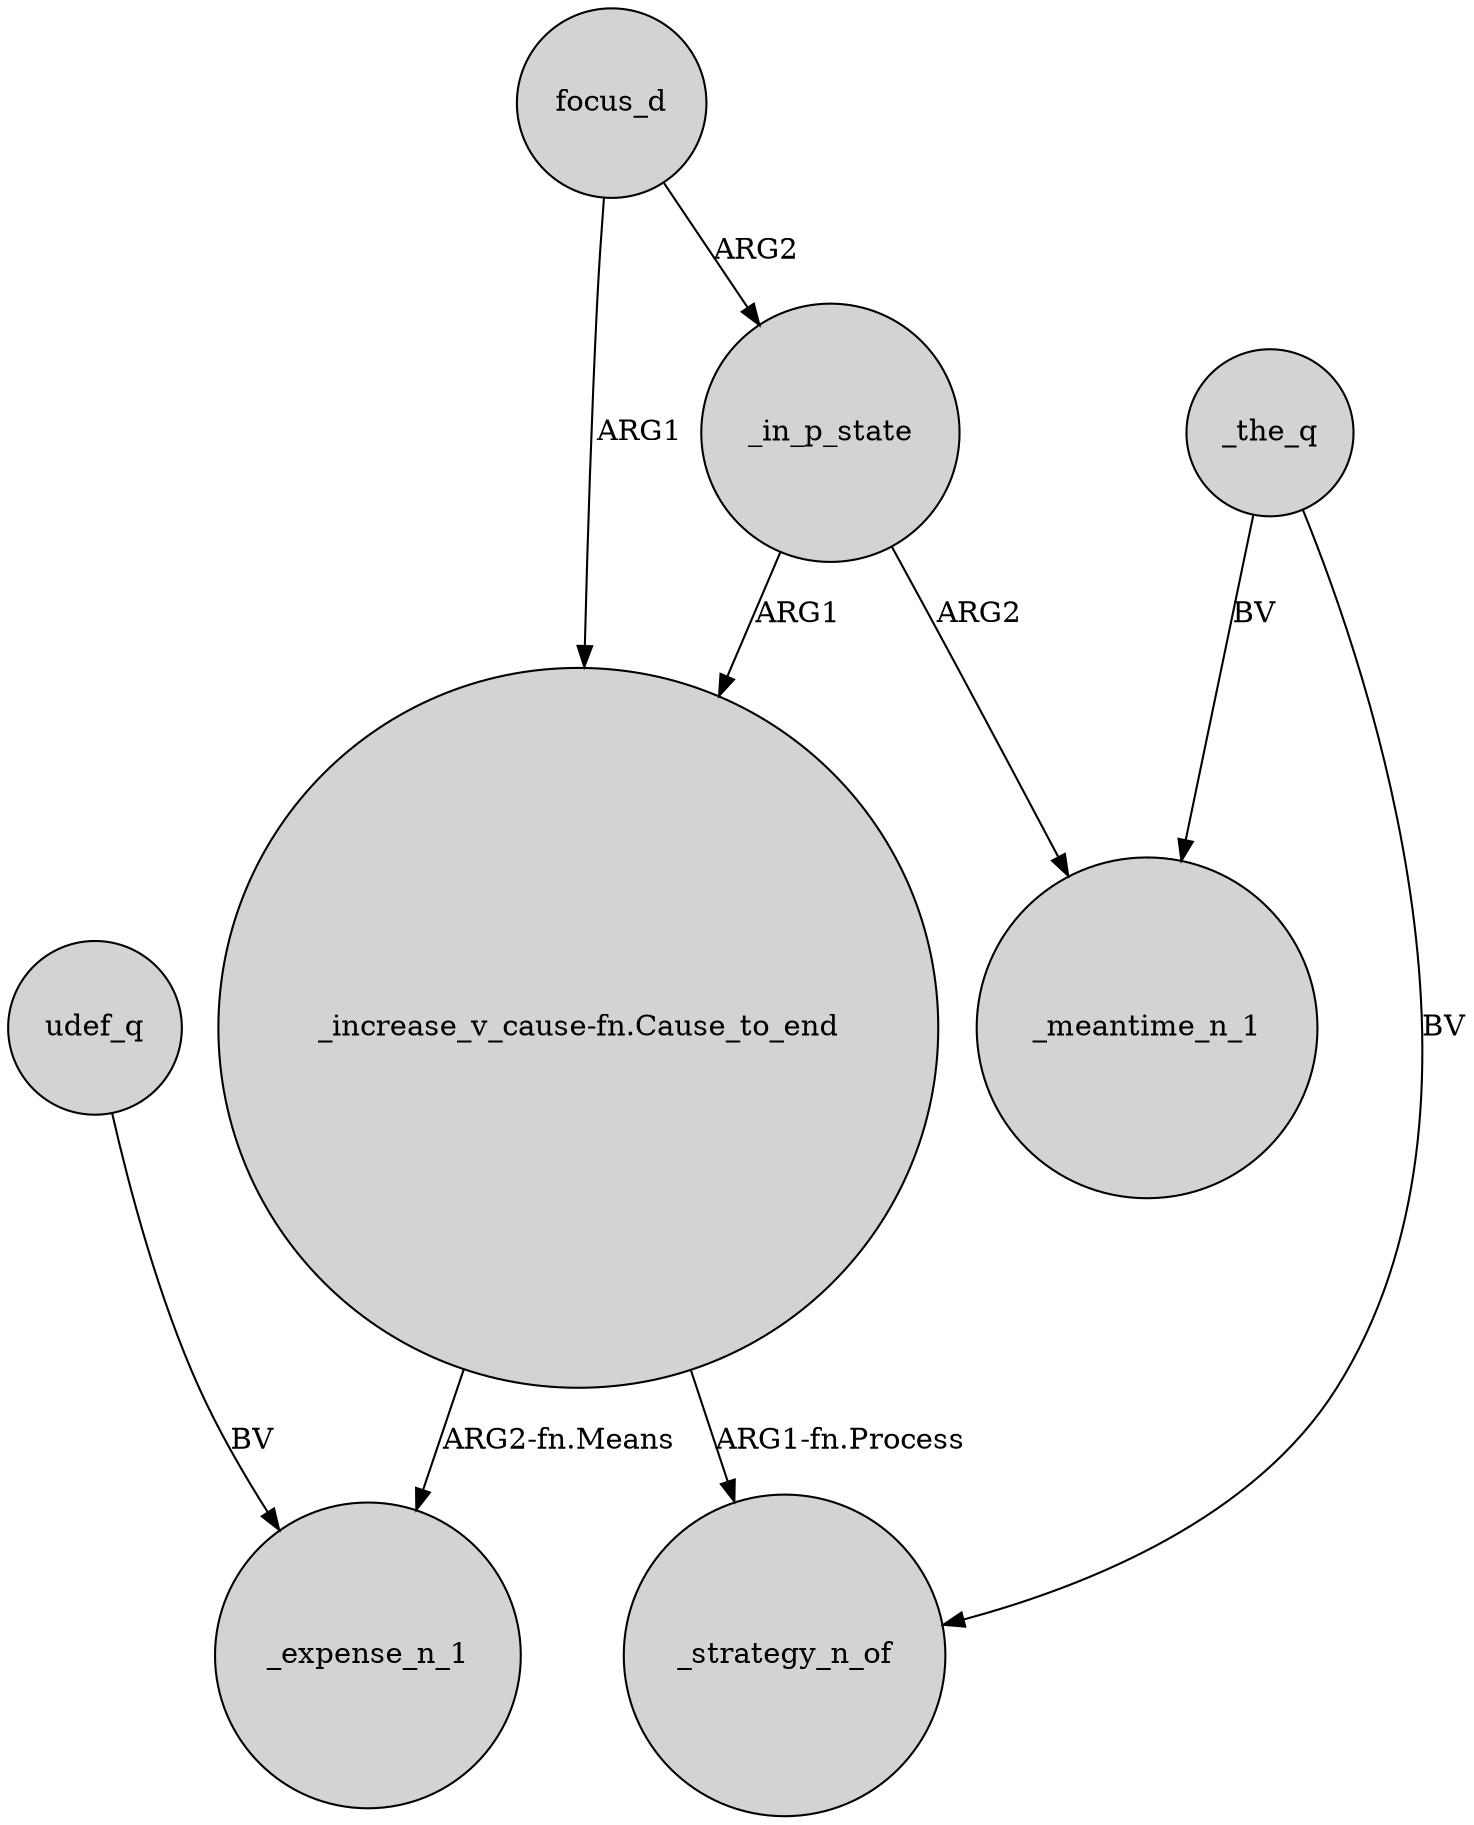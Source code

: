 digraph {
	node [shape=circle style=filled]
	"_increase_v_cause-fn.Cause_to_end" -> _expense_n_1 [label="ARG2-fn.Means"]
	focus_d -> _in_p_state [label=ARG2]
	_in_p_state -> "_increase_v_cause-fn.Cause_to_end" [label=ARG1]
	focus_d -> "_increase_v_cause-fn.Cause_to_end" [label=ARG1]
	"_increase_v_cause-fn.Cause_to_end" -> _strategy_n_of [label="ARG1-fn.Process"]
	_in_p_state -> _meantime_n_1 [label=ARG2]
	_the_q -> _meantime_n_1 [label=BV]
	_the_q -> _strategy_n_of [label=BV]
	udef_q -> _expense_n_1 [label=BV]
}
